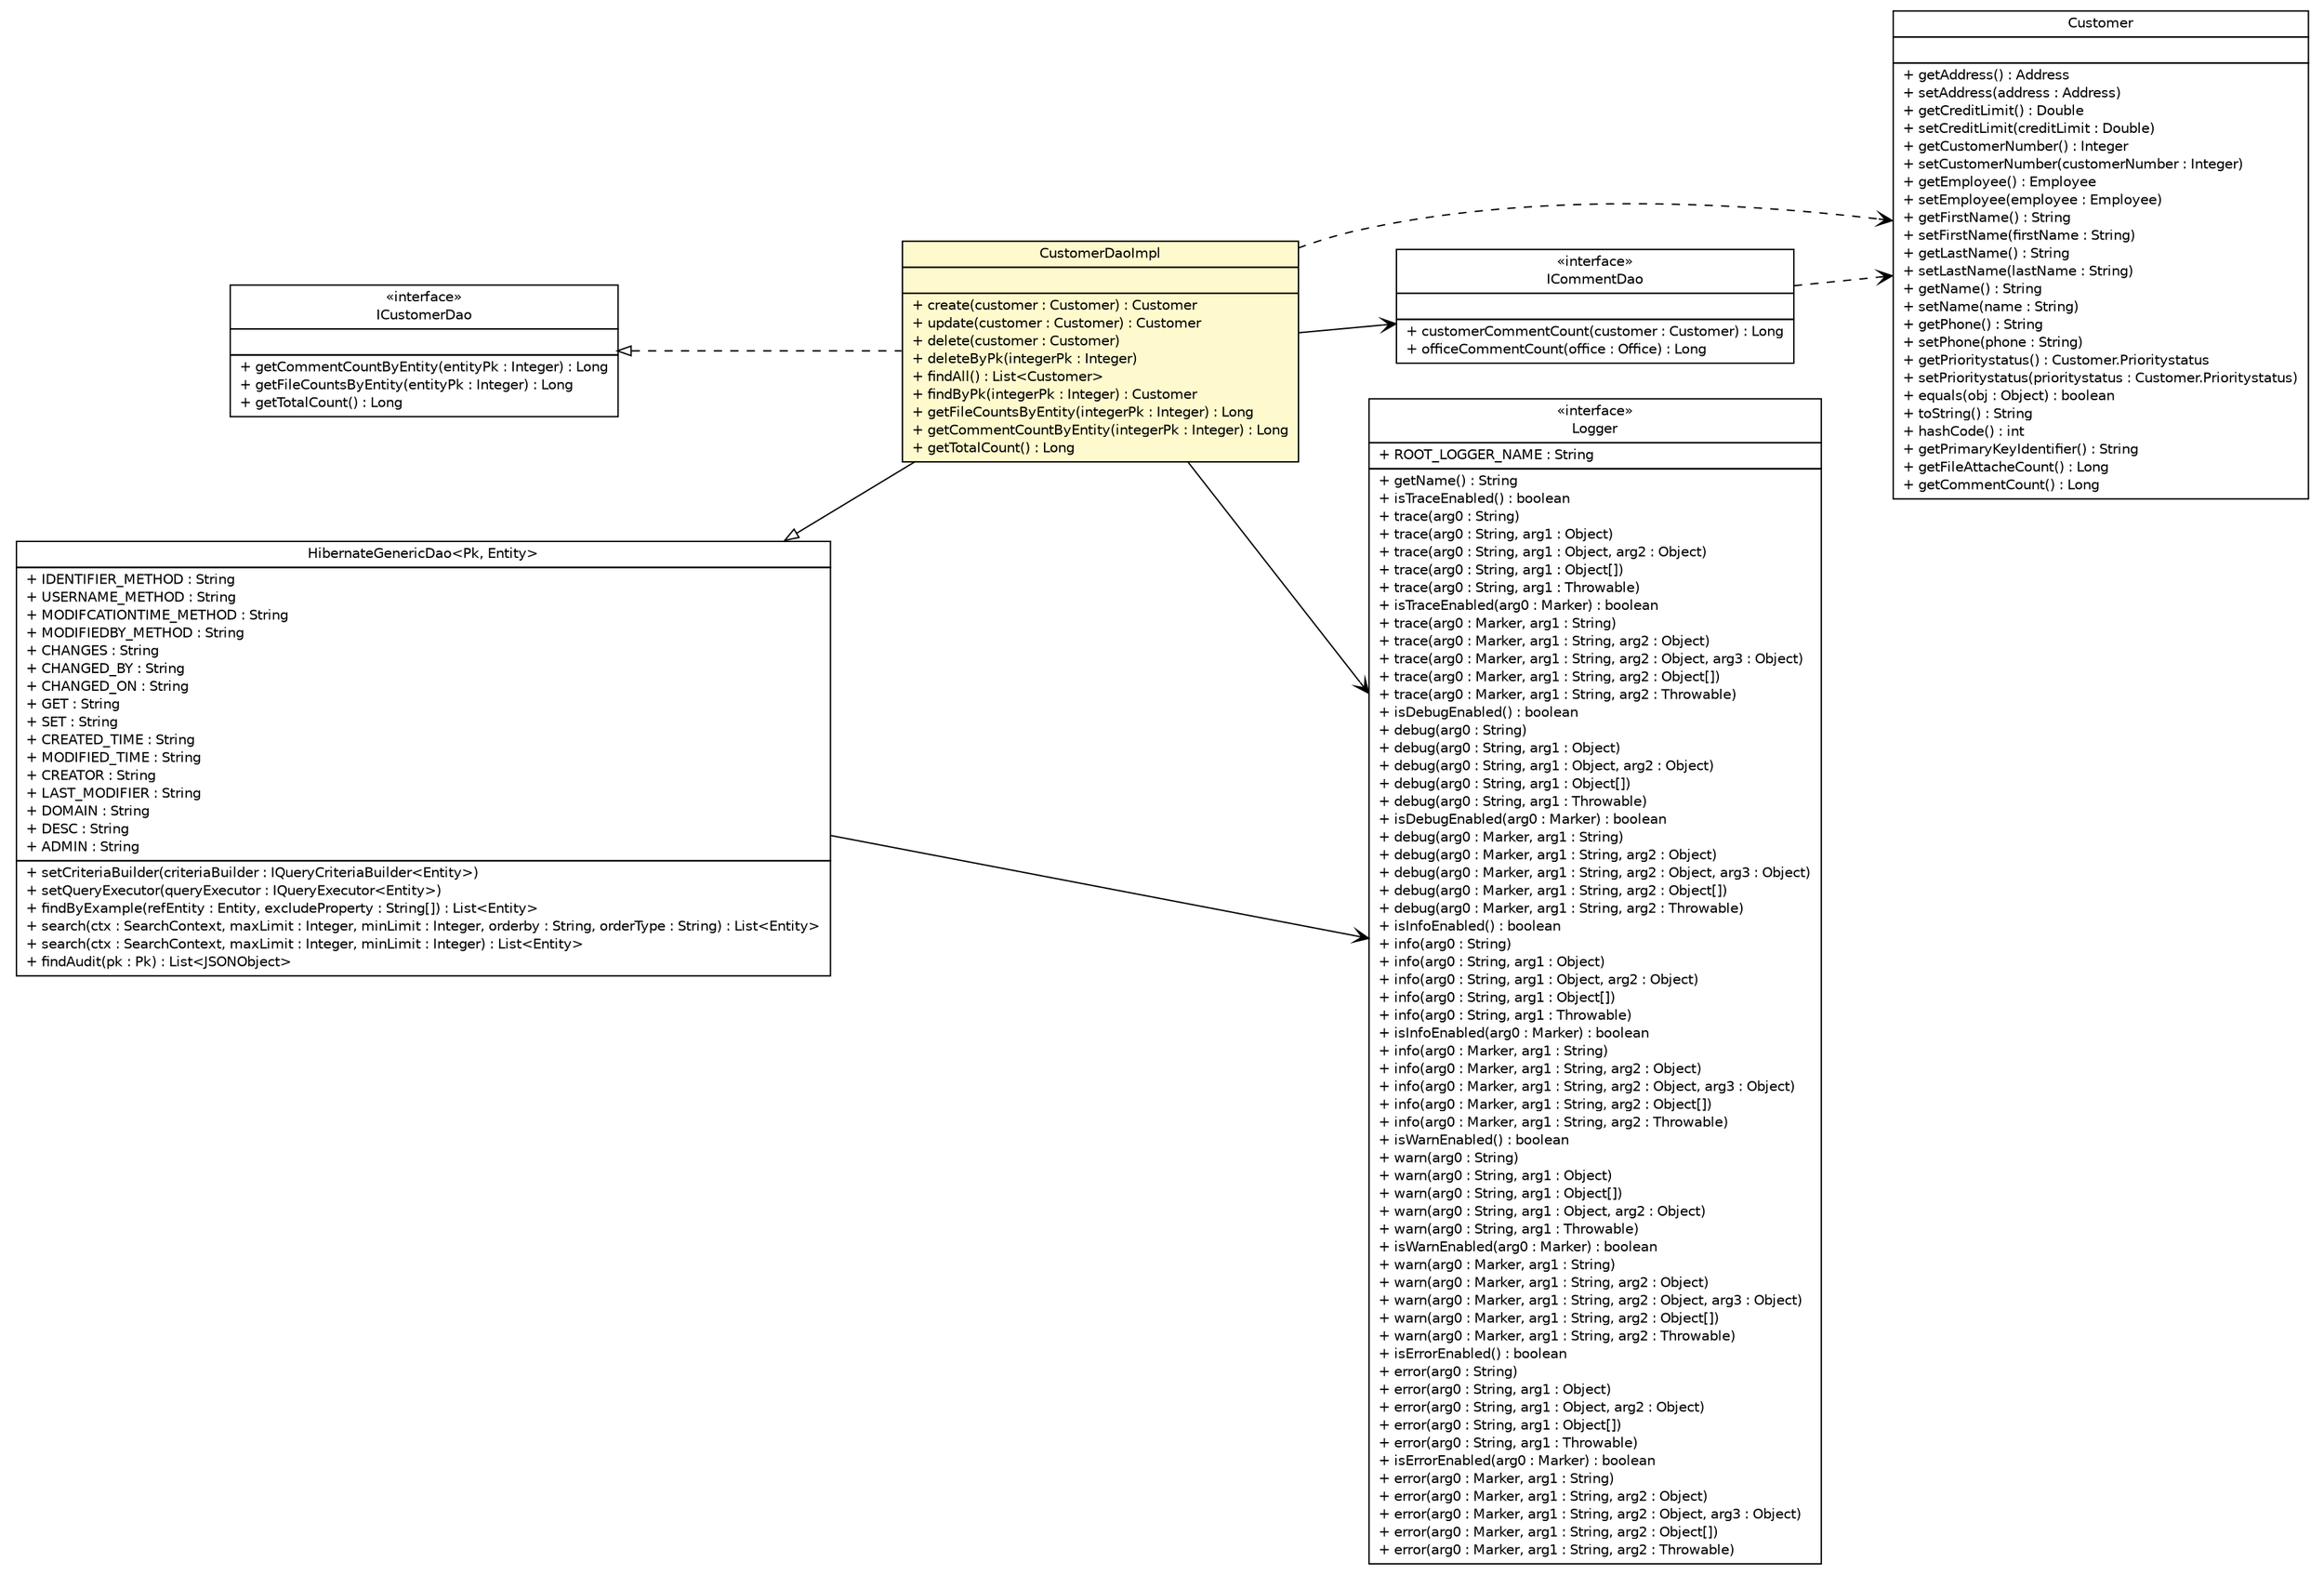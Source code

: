 #!/usr/local/bin/dot
#
# Class diagram 
# Generated by UMLGraph version 5.1 (http://www.umlgraph.org/)
#

digraph G {
	edge [fontname="Helvetica",fontsize=10,labelfontname="Helvetica",labelfontsize=10];
	node [fontname="Helvetica",fontsize=10,shape=plaintext];
	nodesep=0.25;
	ranksep=0.5;
	rankdir=LR;
	// com.inn.headstartdemo.model.Customer
	c68661 [label=<<table title="com.inn.headstartdemo.model.Customer" border="0" cellborder="1" cellspacing="0" cellpadding="2" port="p" href="../../model/Customer.html">
		<tr><td><table border="0" cellspacing="0" cellpadding="1">
<tr><td align="center" balign="center"> Customer </td></tr>
		</table></td></tr>
		<tr><td><table border="0" cellspacing="0" cellpadding="1">
<tr><td align="left" balign="left">  </td></tr>
		</table></td></tr>
		<tr><td><table border="0" cellspacing="0" cellpadding="1">
<tr><td align="left" balign="left"> + getAddress() : Address </td></tr>
<tr><td align="left" balign="left"> + setAddress(address : Address) </td></tr>
<tr><td align="left" balign="left"> + getCreditLimit() : Double </td></tr>
<tr><td align="left" balign="left"> + setCreditLimit(creditLimit : Double) </td></tr>
<tr><td align="left" balign="left"> + getCustomerNumber() : Integer </td></tr>
<tr><td align="left" balign="left"> + setCustomerNumber(customerNumber : Integer) </td></tr>
<tr><td align="left" balign="left"> + getEmployee() : Employee </td></tr>
<tr><td align="left" balign="left"> + setEmployee(employee : Employee) </td></tr>
<tr><td align="left" balign="left"> + getFirstName() : String </td></tr>
<tr><td align="left" balign="left"> + setFirstName(firstName : String) </td></tr>
<tr><td align="left" balign="left"> + getLastName() : String </td></tr>
<tr><td align="left" balign="left"> + setLastName(lastName : String) </td></tr>
<tr><td align="left" balign="left"> + getName() : String </td></tr>
<tr><td align="left" balign="left"> + setName(name : String) </td></tr>
<tr><td align="left" balign="left"> + getPhone() : String </td></tr>
<tr><td align="left" balign="left"> + setPhone(phone : String) </td></tr>
<tr><td align="left" balign="left"> + getPrioritystatus() : Customer.Prioritystatus </td></tr>
<tr><td align="left" balign="left"> + setPrioritystatus(prioritystatus : Customer.Prioritystatus) </td></tr>
<tr><td align="left" balign="left"> + equals(obj : Object) : boolean </td></tr>
<tr><td align="left" balign="left"> + toString() : String </td></tr>
<tr><td align="left" balign="left"> + hashCode() : int </td></tr>
<tr><td align="left" balign="left"> + getPrimaryKeyIdentifier() : String </td></tr>
<tr><td align="left" balign="left"> + getFileAttacheCount() : Long </td></tr>
<tr><td align="left" balign="left"> + getCommentCount() : Long </td></tr>
		</table></td></tr>
		</table>>, fontname="Helvetica", fontcolor="black", fontsize=10.0];
	// com.inn.headstartdemo.dao.ICommentDao
	c68696 [label=<<table title="com.inn.headstartdemo.dao.ICommentDao" border="0" cellborder="1" cellspacing="0" cellpadding="2" port="p" href="../ICommentDao.html">
		<tr><td><table border="0" cellspacing="0" cellpadding="1">
<tr><td align="center" balign="center"> &#171;interface&#187; </td></tr>
<tr><td align="center" balign="center"> ICommentDao </td></tr>
		</table></td></tr>
		<tr><td><table border="0" cellspacing="0" cellpadding="1">
<tr><td align="left" balign="left">  </td></tr>
		</table></td></tr>
		<tr><td><table border="0" cellspacing="0" cellpadding="1">
<tr><td align="left" balign="left"> + customerCommentCount(customer : Customer) : Long </td></tr>
<tr><td align="left" balign="left"> + officeCommentCount(office : Office) : Long </td></tr>
		</table></td></tr>
		</table>>, fontname="Helvetica", fontcolor="black", fontsize=10.0];
	// com.inn.headstartdemo.dao.ICustomerDao
	c68701 [label=<<table title="com.inn.headstartdemo.dao.ICustomerDao" border="0" cellborder="1" cellspacing="0" cellpadding="2" port="p" href="../ICustomerDao.html">
		<tr><td><table border="0" cellspacing="0" cellpadding="1">
<tr><td align="center" balign="center"> &#171;interface&#187; </td></tr>
<tr><td align="center" balign="center"> ICustomerDao </td></tr>
		</table></td></tr>
		<tr><td><table border="0" cellspacing="0" cellpadding="1">
<tr><td align="left" balign="left">  </td></tr>
		</table></td></tr>
		<tr><td><table border="0" cellspacing="0" cellpadding="1">
<tr><td align="left" balign="left"> + getCommentCountByEntity(entityPk : Integer) : Long </td></tr>
<tr><td align="left" balign="left"> + getFileCountsByEntity(entityPk : Integer) : Long </td></tr>
<tr><td align="left" balign="left"> + getTotalCount() : Long </td></tr>
		</table></td></tr>
		</table>>, fontname="Helvetica", fontcolor="black", fontsize=10.0];
	// com.inn.headstartdemo.dao.generic.impl.HibernateGenericDao<Pk, Entity>
	c68716 [label=<<table title="com.inn.headstartdemo.dao.generic.impl.HibernateGenericDao" border="0" cellborder="1" cellspacing="0" cellpadding="2" port="p" href="../generic/impl/HibernateGenericDao.html">
		<tr><td><table border="0" cellspacing="0" cellpadding="1">
<tr><td align="center" balign="center"> HibernateGenericDao&lt;Pk, Entity&gt; </td></tr>
		</table></td></tr>
		<tr><td><table border="0" cellspacing="0" cellpadding="1">
<tr><td align="left" balign="left"> + IDENTIFIER_METHOD : String </td></tr>
<tr><td align="left" balign="left"> + USERNAME_METHOD : String </td></tr>
<tr><td align="left" balign="left"> + MODIFCATIONTIME_METHOD : String </td></tr>
<tr><td align="left" balign="left"> + MODIFIEDBY_METHOD : String </td></tr>
<tr><td align="left" balign="left"> + CHANGES : String </td></tr>
<tr><td align="left" balign="left"> + CHANGED_BY : String </td></tr>
<tr><td align="left" balign="left"> + CHANGED_ON : String </td></tr>
<tr><td align="left" balign="left"> + GET : String </td></tr>
<tr><td align="left" balign="left"> + SET : String </td></tr>
<tr><td align="left" balign="left"> + CREATED_TIME : String </td></tr>
<tr><td align="left" balign="left"> + MODIFIED_TIME : String </td></tr>
<tr><td align="left" balign="left"> + CREATOR : String </td></tr>
<tr><td align="left" balign="left"> + LAST_MODIFIER : String </td></tr>
<tr><td align="left" balign="left"> + DOMAIN : String </td></tr>
<tr><td align="left" balign="left"> + DESC : String </td></tr>
<tr><td align="left" balign="left"> + ADMIN : String </td></tr>
		</table></td></tr>
		<tr><td><table border="0" cellspacing="0" cellpadding="1">
<tr><td align="left" balign="left"> + setCriteriaBuilder(criteriaBuilder : IQueryCriteriaBuilder&lt;Entity&gt;) </td></tr>
<tr><td align="left" balign="left"> + setQueryExecutor(queryExecutor : IQueryExecutor&lt;Entity&gt;) </td></tr>
<tr><td align="left" balign="left"> + findByExample(refEntity : Entity, excludeProperty : String[]) : List&lt;Entity&gt; </td></tr>
<tr><td align="left" balign="left"> + search(ctx : SearchContext, maxLimit : Integer, minLimit : Integer, orderby : String, orderType : String) : List&lt;Entity&gt; </td></tr>
<tr><td align="left" balign="left"> + search(ctx : SearchContext, maxLimit : Integer, minLimit : Integer) : List&lt;Entity&gt; </td></tr>
<tr><td align="left" balign="left"> + findAudit(pk : Pk) : List&lt;JSONObject&gt; </td></tr>
		</table></td></tr>
		</table>>, fontname="Helvetica", fontcolor="black", fontsize=10.0];
	// com.inn.headstartdemo.dao.impl.CustomerDaoImpl
	c68727 [label=<<table title="com.inn.headstartdemo.dao.impl.CustomerDaoImpl" border="0" cellborder="1" cellspacing="0" cellpadding="2" port="p" bgcolor="lemonChiffon" href="./CustomerDaoImpl.html">
		<tr><td><table border="0" cellspacing="0" cellpadding="1">
<tr><td align="center" balign="center"> CustomerDaoImpl </td></tr>
		</table></td></tr>
		<tr><td><table border="0" cellspacing="0" cellpadding="1">
<tr><td align="left" balign="left">  </td></tr>
		</table></td></tr>
		<tr><td><table border="0" cellspacing="0" cellpadding="1">
<tr><td align="left" balign="left"> + create(customer : Customer) : Customer </td></tr>
<tr><td align="left" balign="left"> + update(customer : Customer) : Customer </td></tr>
<tr><td align="left" balign="left"> + delete(customer : Customer) </td></tr>
<tr><td align="left" balign="left"> + deleteByPk(integerPk : Integer) </td></tr>
<tr><td align="left" balign="left"> + findAll() : List&lt;Customer&gt; </td></tr>
<tr><td align="left" balign="left"> + findByPk(integerPk : Integer) : Customer </td></tr>
<tr><td align="left" balign="left"> + getFileCountsByEntity(integerPk : Integer) : Long </td></tr>
<tr><td align="left" balign="left"> + getCommentCountByEntity(integerPk : Integer) : Long </td></tr>
<tr><td align="left" balign="left"> + getTotalCount() : Long </td></tr>
		</table></td></tr>
		</table>>, fontname="Helvetica", fontcolor="black", fontsize=10.0];
	//com.inn.headstartdemo.dao.impl.CustomerDaoImpl extends com.inn.headstartdemo.dao.generic.impl.HibernateGenericDao<java.lang.Integer, com.inn.headstartdemo.model.Customer>
	c68716:p -> c68727:p [dir=back,arrowtail=empty];
	//com.inn.headstartdemo.dao.impl.CustomerDaoImpl implements com.inn.headstartdemo.dao.ICustomerDao
	c68701:p -> c68727:p [dir=back,arrowtail=empty,style=dashed];
	// com.inn.headstartdemo.dao.generic.impl.HibernateGenericDao<Pk, Entity> NAVASSOC org.slf4j.Logger
	c68716:p -> c68751:p [taillabel="", label="", headlabel="", fontname="Helvetica", fontcolor="black", fontsize=10.0, color="black", arrowhead=open];
	// com.inn.headstartdemo.dao.impl.CustomerDaoImpl NAVASSOC org.slf4j.Logger
	c68727:p -> c68751:p [taillabel="", label="", headlabel="", fontname="Helvetica", fontcolor="black", fontsize=10.0, color="black", arrowhead=open];
	// com.inn.headstartdemo.dao.impl.CustomerDaoImpl NAVASSOC com.inn.headstartdemo.dao.ICommentDao
	c68727:p -> c68696:p [taillabel="", label="", headlabel="", fontname="Helvetica", fontcolor="black", fontsize=10.0, color="black", arrowhead=open];
	// com.inn.headstartdemo.dao.ICommentDao DEPEND com.inn.headstartdemo.model.Customer
	c68696:p -> c68661:p [taillabel="", label="", headlabel="", fontname="Helvetica", fontcolor="black", fontsize=10.0, color="black", arrowhead=open, style=dashed];
	// com.inn.headstartdemo.dao.impl.CustomerDaoImpl DEPEND com.inn.headstartdemo.model.Customer
	c68727:p -> c68661:p [taillabel="", label="", headlabel="", fontname="Helvetica", fontcolor="black", fontsize=10.0, color="black", arrowhead=open, style=dashed];
	// org.slf4j.Logger
	c68751 [label=<<table title="org.slf4j.Logger" border="0" cellborder="1" cellspacing="0" cellpadding="2" port="p" href="http://java.sun.com/j2se/1.4.2/docs/api/org/slf4j/Logger.html">
		<tr><td><table border="0" cellspacing="0" cellpadding="1">
<tr><td align="center" balign="center"> &#171;interface&#187; </td></tr>
<tr><td align="center" balign="center"> Logger </td></tr>
		</table></td></tr>
		<tr><td><table border="0" cellspacing="0" cellpadding="1">
<tr><td align="left" balign="left"> + ROOT_LOGGER_NAME : String </td></tr>
		</table></td></tr>
		<tr><td><table border="0" cellspacing="0" cellpadding="1">
<tr><td align="left" balign="left"> + getName() : String </td></tr>
<tr><td align="left" balign="left"> + isTraceEnabled() : boolean </td></tr>
<tr><td align="left" balign="left"> + trace(arg0 : String) </td></tr>
<tr><td align="left" balign="left"> + trace(arg0 : String, arg1 : Object) </td></tr>
<tr><td align="left" balign="left"> + trace(arg0 : String, arg1 : Object, arg2 : Object) </td></tr>
<tr><td align="left" balign="left"> + trace(arg0 : String, arg1 : Object[]) </td></tr>
<tr><td align="left" balign="left"> + trace(arg0 : String, arg1 : Throwable) </td></tr>
<tr><td align="left" balign="left"> + isTraceEnabled(arg0 : Marker) : boolean </td></tr>
<tr><td align="left" balign="left"> + trace(arg0 : Marker, arg1 : String) </td></tr>
<tr><td align="left" balign="left"> + trace(arg0 : Marker, arg1 : String, arg2 : Object) </td></tr>
<tr><td align="left" balign="left"> + trace(arg0 : Marker, arg1 : String, arg2 : Object, arg3 : Object) </td></tr>
<tr><td align="left" balign="left"> + trace(arg0 : Marker, arg1 : String, arg2 : Object[]) </td></tr>
<tr><td align="left" balign="left"> + trace(arg0 : Marker, arg1 : String, arg2 : Throwable) </td></tr>
<tr><td align="left" balign="left"> + isDebugEnabled() : boolean </td></tr>
<tr><td align="left" balign="left"> + debug(arg0 : String) </td></tr>
<tr><td align="left" balign="left"> + debug(arg0 : String, arg1 : Object) </td></tr>
<tr><td align="left" balign="left"> + debug(arg0 : String, arg1 : Object, arg2 : Object) </td></tr>
<tr><td align="left" balign="left"> + debug(arg0 : String, arg1 : Object[]) </td></tr>
<tr><td align="left" balign="left"> + debug(arg0 : String, arg1 : Throwable) </td></tr>
<tr><td align="left" balign="left"> + isDebugEnabled(arg0 : Marker) : boolean </td></tr>
<tr><td align="left" balign="left"> + debug(arg0 : Marker, arg1 : String) </td></tr>
<tr><td align="left" balign="left"> + debug(arg0 : Marker, arg1 : String, arg2 : Object) </td></tr>
<tr><td align="left" balign="left"> + debug(arg0 : Marker, arg1 : String, arg2 : Object, arg3 : Object) </td></tr>
<tr><td align="left" balign="left"> + debug(arg0 : Marker, arg1 : String, arg2 : Object[]) </td></tr>
<tr><td align="left" balign="left"> + debug(arg0 : Marker, arg1 : String, arg2 : Throwable) </td></tr>
<tr><td align="left" balign="left"> + isInfoEnabled() : boolean </td></tr>
<tr><td align="left" balign="left"> + info(arg0 : String) </td></tr>
<tr><td align="left" balign="left"> + info(arg0 : String, arg1 : Object) </td></tr>
<tr><td align="left" balign="left"> + info(arg0 : String, arg1 : Object, arg2 : Object) </td></tr>
<tr><td align="left" balign="left"> + info(arg0 : String, arg1 : Object[]) </td></tr>
<tr><td align="left" balign="left"> + info(arg0 : String, arg1 : Throwable) </td></tr>
<tr><td align="left" balign="left"> + isInfoEnabled(arg0 : Marker) : boolean </td></tr>
<tr><td align="left" balign="left"> + info(arg0 : Marker, arg1 : String) </td></tr>
<tr><td align="left" balign="left"> + info(arg0 : Marker, arg1 : String, arg2 : Object) </td></tr>
<tr><td align="left" balign="left"> + info(arg0 : Marker, arg1 : String, arg2 : Object, arg3 : Object) </td></tr>
<tr><td align="left" balign="left"> + info(arg0 : Marker, arg1 : String, arg2 : Object[]) </td></tr>
<tr><td align="left" balign="left"> + info(arg0 : Marker, arg1 : String, arg2 : Throwable) </td></tr>
<tr><td align="left" balign="left"> + isWarnEnabled() : boolean </td></tr>
<tr><td align="left" balign="left"> + warn(arg0 : String) </td></tr>
<tr><td align="left" balign="left"> + warn(arg0 : String, arg1 : Object) </td></tr>
<tr><td align="left" balign="left"> + warn(arg0 : String, arg1 : Object[]) </td></tr>
<tr><td align="left" balign="left"> + warn(arg0 : String, arg1 : Object, arg2 : Object) </td></tr>
<tr><td align="left" balign="left"> + warn(arg0 : String, arg1 : Throwable) </td></tr>
<tr><td align="left" balign="left"> + isWarnEnabled(arg0 : Marker) : boolean </td></tr>
<tr><td align="left" balign="left"> + warn(arg0 : Marker, arg1 : String) </td></tr>
<tr><td align="left" balign="left"> + warn(arg0 : Marker, arg1 : String, arg2 : Object) </td></tr>
<tr><td align="left" balign="left"> + warn(arg0 : Marker, arg1 : String, arg2 : Object, arg3 : Object) </td></tr>
<tr><td align="left" balign="left"> + warn(arg0 : Marker, arg1 : String, arg2 : Object[]) </td></tr>
<tr><td align="left" balign="left"> + warn(arg0 : Marker, arg1 : String, arg2 : Throwable) </td></tr>
<tr><td align="left" balign="left"> + isErrorEnabled() : boolean </td></tr>
<tr><td align="left" balign="left"> + error(arg0 : String) </td></tr>
<tr><td align="left" balign="left"> + error(arg0 : String, arg1 : Object) </td></tr>
<tr><td align="left" balign="left"> + error(arg0 : String, arg1 : Object, arg2 : Object) </td></tr>
<tr><td align="left" balign="left"> + error(arg0 : String, arg1 : Object[]) </td></tr>
<tr><td align="left" balign="left"> + error(arg0 : String, arg1 : Throwable) </td></tr>
<tr><td align="left" balign="left"> + isErrorEnabled(arg0 : Marker) : boolean </td></tr>
<tr><td align="left" balign="left"> + error(arg0 : Marker, arg1 : String) </td></tr>
<tr><td align="left" balign="left"> + error(arg0 : Marker, arg1 : String, arg2 : Object) </td></tr>
<tr><td align="left" balign="left"> + error(arg0 : Marker, arg1 : String, arg2 : Object, arg3 : Object) </td></tr>
<tr><td align="left" balign="left"> + error(arg0 : Marker, arg1 : String, arg2 : Object[]) </td></tr>
<tr><td align="left" balign="left"> + error(arg0 : Marker, arg1 : String, arg2 : Throwable) </td></tr>
		</table></td></tr>
		</table>>, fontname="Helvetica", fontcolor="black", fontsize=10.0];
}

